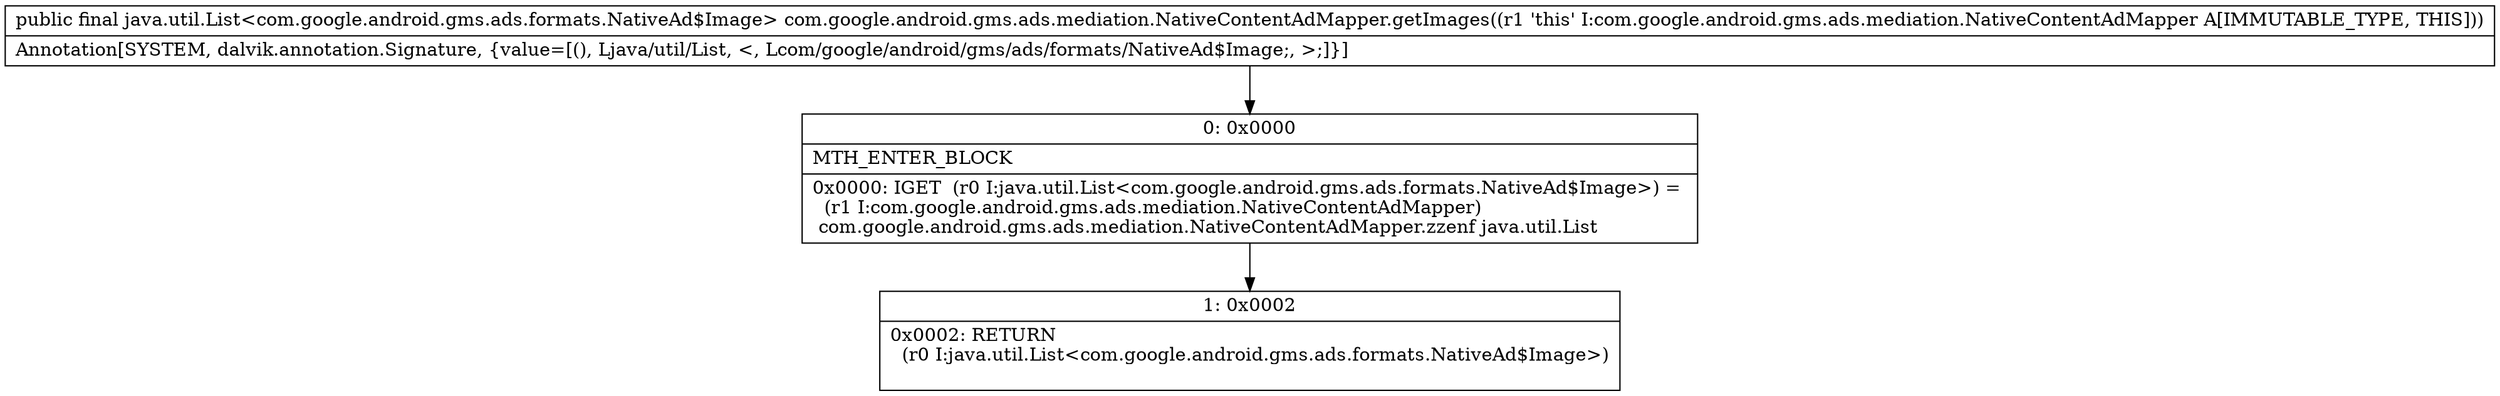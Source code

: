 digraph "CFG forcom.google.android.gms.ads.mediation.NativeContentAdMapper.getImages()Ljava\/util\/List;" {
Node_0 [shape=record,label="{0\:\ 0x0000|MTH_ENTER_BLOCK\l|0x0000: IGET  (r0 I:java.util.List\<com.google.android.gms.ads.formats.NativeAd$Image\>) = \l  (r1 I:com.google.android.gms.ads.mediation.NativeContentAdMapper)\l com.google.android.gms.ads.mediation.NativeContentAdMapper.zzenf java.util.List \l}"];
Node_1 [shape=record,label="{1\:\ 0x0002|0x0002: RETURN  \l  (r0 I:java.util.List\<com.google.android.gms.ads.formats.NativeAd$Image\>)\l \l}"];
MethodNode[shape=record,label="{public final java.util.List\<com.google.android.gms.ads.formats.NativeAd$Image\> com.google.android.gms.ads.mediation.NativeContentAdMapper.getImages((r1 'this' I:com.google.android.gms.ads.mediation.NativeContentAdMapper A[IMMUTABLE_TYPE, THIS]))  | Annotation[SYSTEM, dalvik.annotation.Signature, \{value=[(), Ljava\/util\/List, \<, Lcom\/google\/android\/gms\/ads\/formats\/NativeAd$Image;, \>;]\}]\l}"];
MethodNode -> Node_0;
Node_0 -> Node_1;
}

